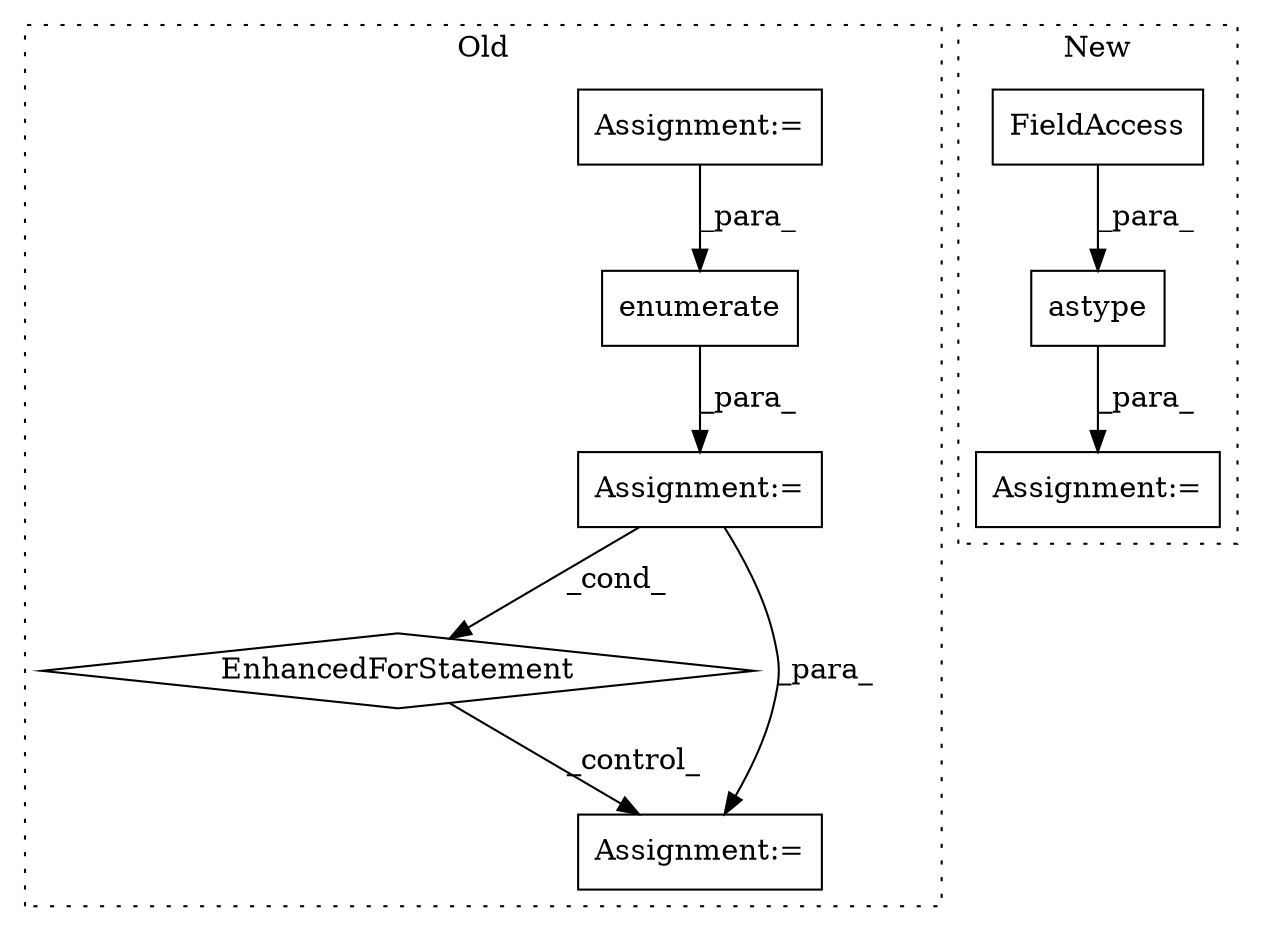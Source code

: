 digraph G {
subgraph cluster0 {
1 [label="enumerate" a="32" s="1406,1420" l="10,1" shape="box"];
3 [label="Assignment:=" a="7" s="1335,1421" l="63,2" shape="box"];
4 [label="EnhancedForStatement" a="70" s="1335,1421" l="63,2" shape="diamond"];
6 [label="Assignment:=" a="7" s="1434" l="1" shape="box"];
7 [label="Assignment:=" a="7" s="1312" l="1" shape="box"];
label = "Old";
style="dotted";
}
subgraph cluster1 {
2 [label="astype" a="32" s="1707,1725" l="7,1" shape="box"];
5 [label="Assignment:=" a="7" s="1797" l="1" shape="box"];
8 [label="FieldAccess" a="22" s="1714" l="11" shape="box"];
label = "New";
style="dotted";
}
1 -> 3 [label="_para_"];
2 -> 5 [label="_para_"];
3 -> 4 [label="_cond_"];
3 -> 6 [label="_para_"];
4 -> 6 [label="_control_"];
7 -> 1 [label="_para_"];
8 -> 2 [label="_para_"];
}